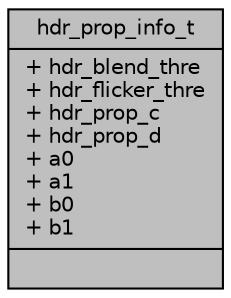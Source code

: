 digraph "hdr_prop_info_t"
{
 // INTERACTIVE_SVG=YES
 // LATEX_PDF_SIZE
  bgcolor="transparent";
  edge [fontname="Helvetica",fontsize="10",labelfontname="Helvetica",labelfontsize="10"];
  node [fontname="Helvetica",fontsize="10",shape=record];
  Node1 [label="{hdr_prop_info_t\n|+ hdr_blend_thre\l+ hdr_flicker_thre\l+ hdr_prop_c\l+ hdr_prop_d\l+ a0\l+ a1\l+ b0\l+ b1\l|}",height=0.2,width=0.4,color="black", fillcolor="grey75", style="filled", fontcolor="black",tooltip="Description of blending configuration for HDR mode."];
}
